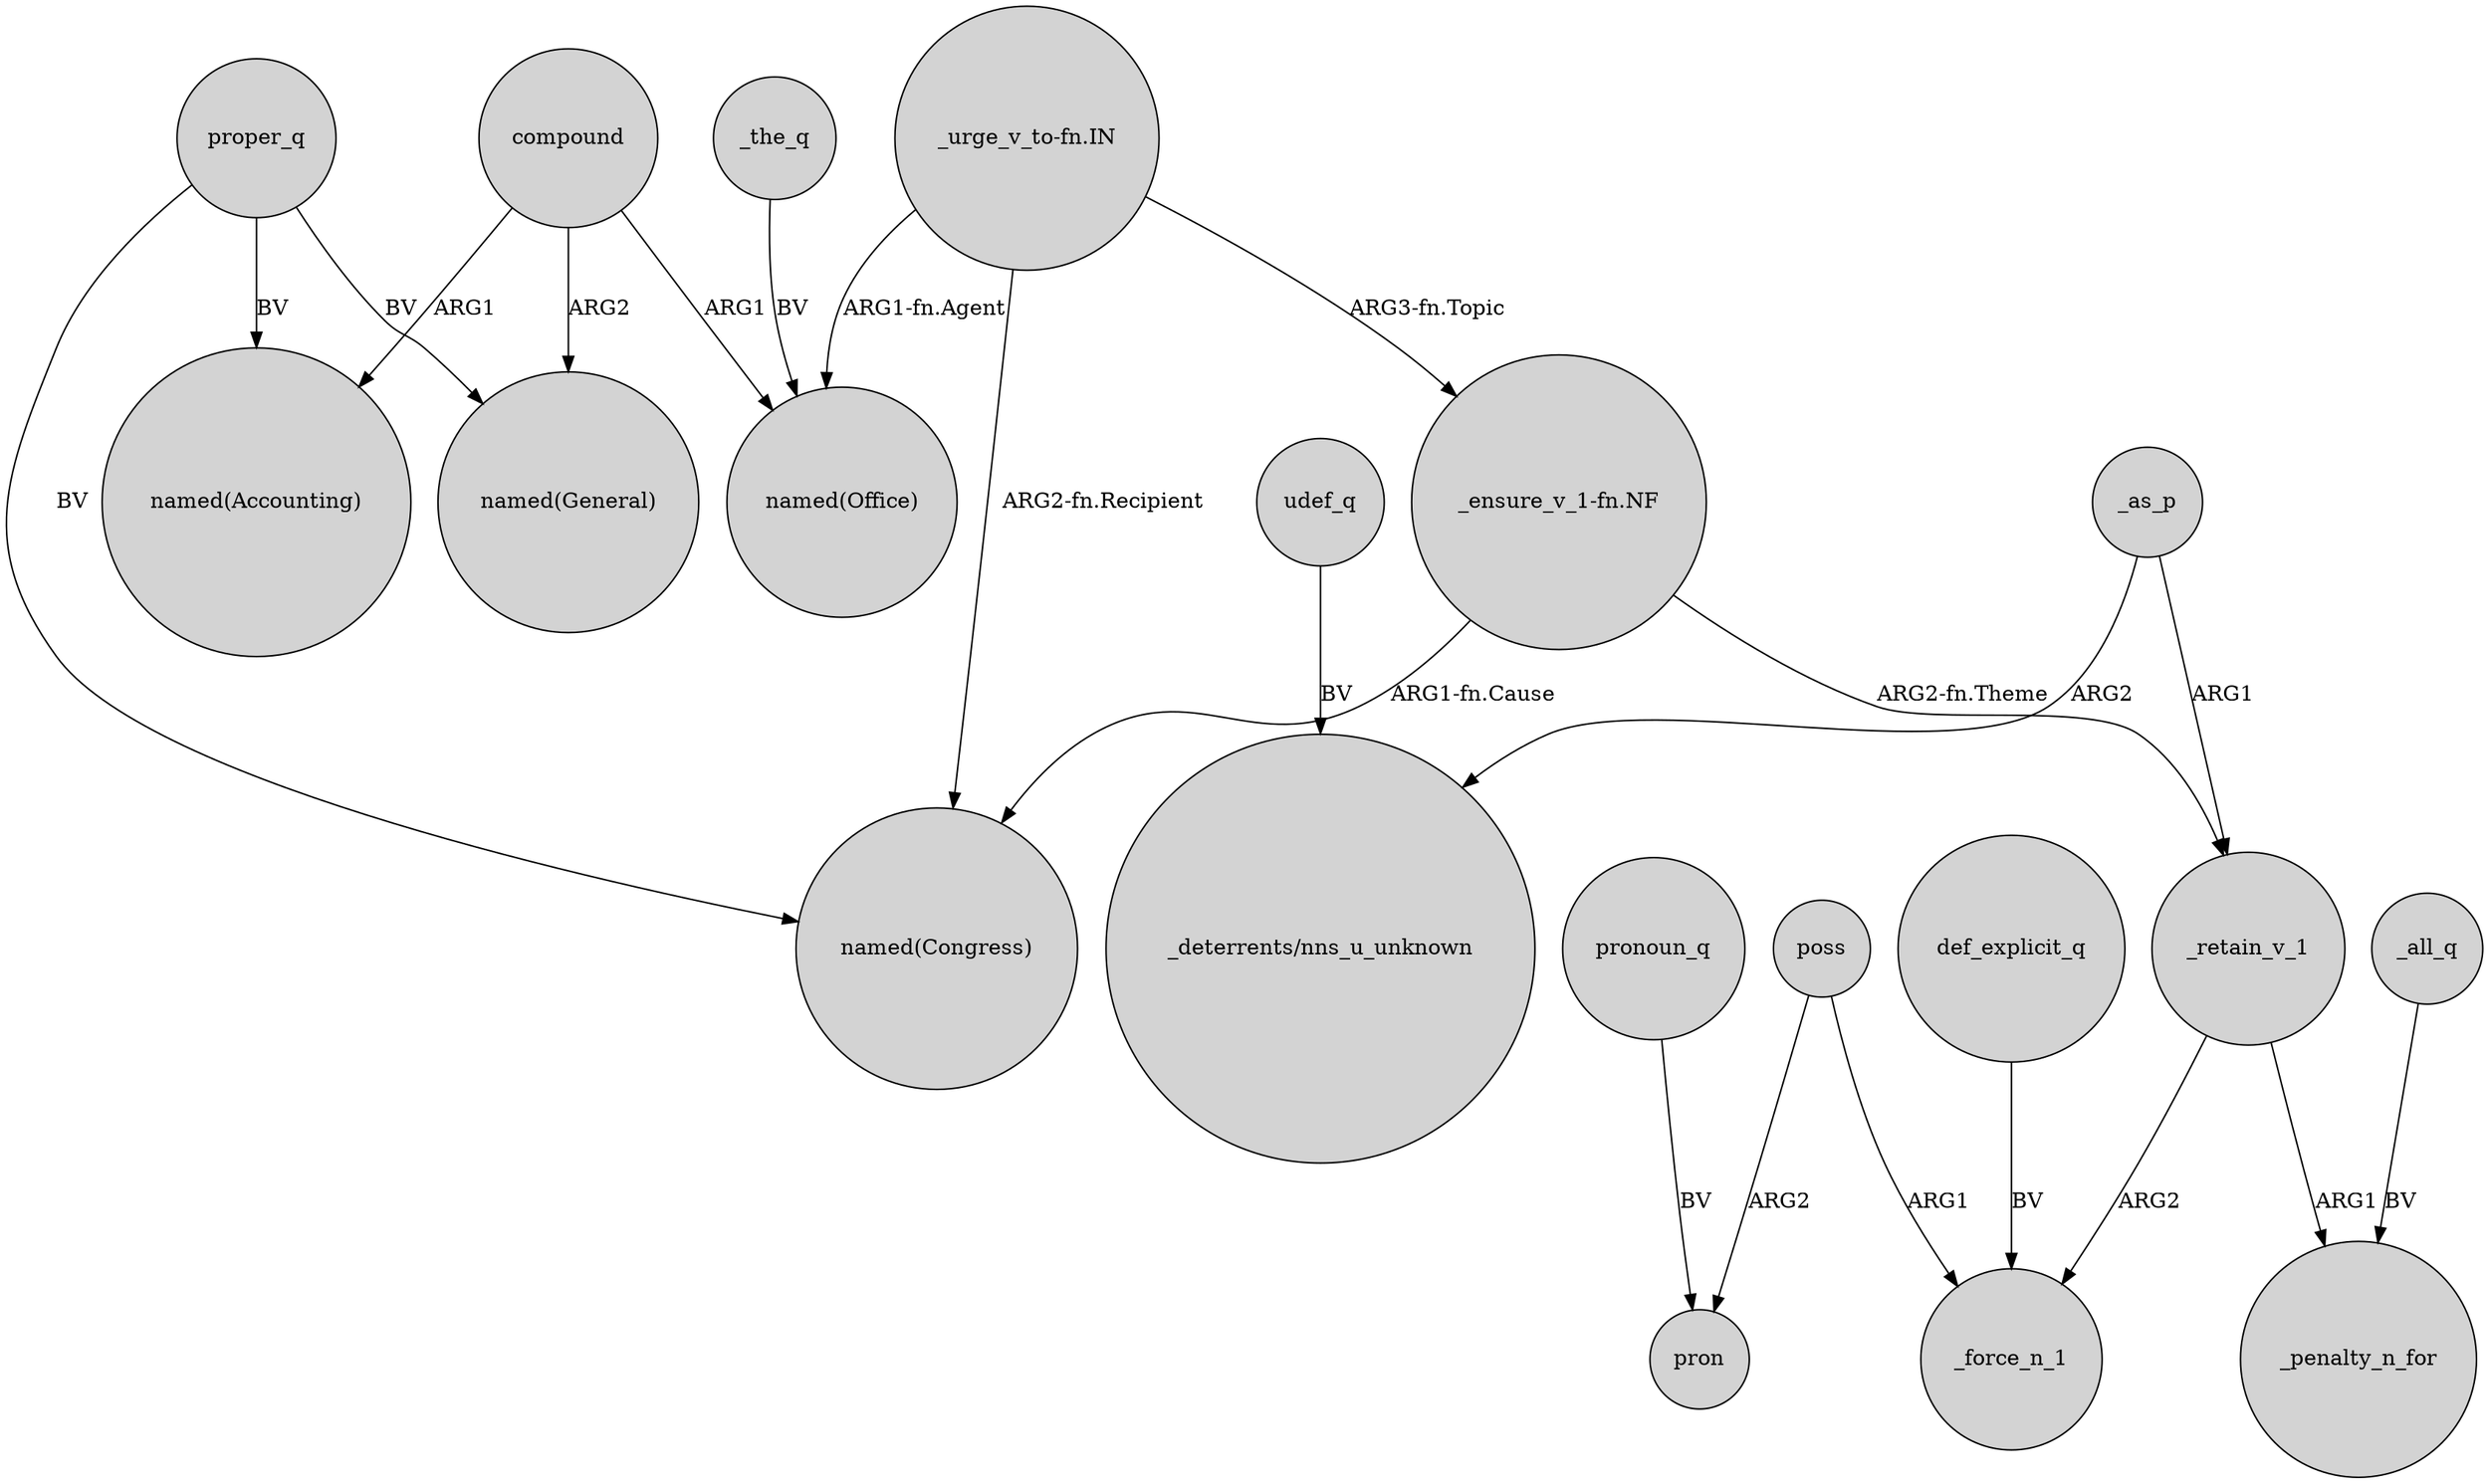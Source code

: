 digraph {
	node [shape=circle style=filled]
	proper_q -> "named(Accounting)" [label=BV]
	_retain_v_1 -> _force_n_1 [label=ARG2]
	poss -> pron [label=ARG2]
	poss -> _force_n_1 [label=ARG1]
	compound -> "named(Office)" [label=ARG1]
	proper_q -> "named(General)" [label=BV]
	"_urge_v_to-fn.IN" -> "named(Office)" [label="ARG1-fn.Agent"]
	compound -> "named(General)" [label=ARG2]
	proper_q -> "named(Congress)" [label=BV]
	"_ensure_v_1-fn.NF" -> "named(Congress)" [label="ARG1-fn.Cause"]
	_the_q -> "named(Office)" [label=BV]
	pronoun_q -> pron [label=BV]
	_as_p -> _retain_v_1 [label=ARG1]
	"_ensure_v_1-fn.NF" -> _retain_v_1 [label="ARG2-fn.Theme"]
	compound -> "named(Accounting)" [label=ARG1]
	_all_q -> _penalty_n_for [label=BV]
	def_explicit_q -> _force_n_1 [label=BV]
	"_urge_v_to-fn.IN" -> "_ensure_v_1-fn.NF" [label="ARG3-fn.Topic"]
	_as_p -> "_deterrents/nns_u_unknown" [label=ARG2]
	"_urge_v_to-fn.IN" -> "named(Congress)" [label="ARG2-fn.Recipient"]
	_retain_v_1 -> _penalty_n_for [label=ARG1]
	udef_q -> "_deterrents/nns_u_unknown" [label=BV]
}
